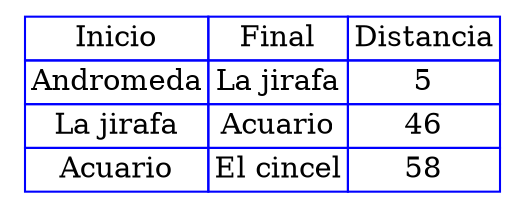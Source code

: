 digraph {
    tbl[
     shape=plaintext
     label=<
     <table border='0' cellborder='1' color='blue' cellspacing='0'>
<tr> <td>Inicio</td> <td> Final </td> <td>Distancia</td></tr>
<tr>
<td>Andromeda</td>
<td>La jirafa</td>
<td>5</td>
</tr>
<tr>
<td>La jirafa</td>
<td>Acuario</td>
<td>46</td>
</tr>
<tr>
<td>Acuario</td>
<td>El cincel</td>
<td>58</td>
</tr></table>
>]
}
